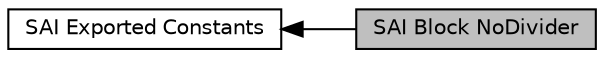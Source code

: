 digraph "SAI Block NoDivider"
{
  edge [fontname="Helvetica",fontsize="10",labelfontname="Helvetica",labelfontsize="10"];
  node [fontname="Helvetica",fontsize="10",shape=record];
  rankdir=LR;
  Node1 [label="SAI Exported Constants",height=0.2,width=0.4,color="black", fillcolor="white", style="filled",URL="$group___s_a_i___exported___constants.html"];
  Node0 [label="SAI Block NoDivider",height=0.2,width=0.4,color="black", fillcolor="grey75", style="filled", fontcolor="black"];
  Node1->Node0 [shape=plaintext, dir="back", style="solid"];
}
